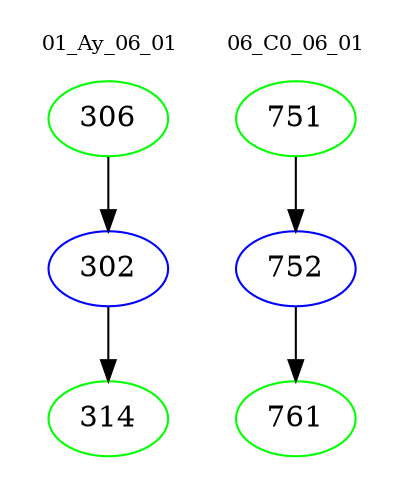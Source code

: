 digraph{
subgraph cluster_0 {
color = white
label = "01_Ay_06_01";
fontsize=10;
T0_306 [label="306", color="green"]
T0_306 -> T0_302 [color="black"]
T0_302 [label="302", color="blue"]
T0_302 -> T0_314 [color="black"]
T0_314 [label="314", color="green"]
}
subgraph cluster_1 {
color = white
label = "06_C0_06_01";
fontsize=10;
T1_751 [label="751", color="green"]
T1_751 -> T1_752 [color="black"]
T1_752 [label="752", color="blue"]
T1_752 -> T1_761 [color="black"]
T1_761 [label="761", color="green"]
}
}
